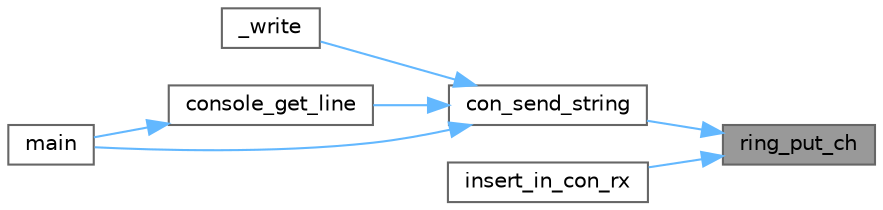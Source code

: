 digraph "ring_put_ch"
{
 // LATEX_PDF_SIZE
  bgcolor="transparent";
  edge [fontname=Helvetica,fontsize=10,labelfontname=Helvetica,labelfontsize=10];
  node [fontname=Helvetica,fontsize=10,shape=box,height=0.2,width=0.4];
  rankdir="RL";
  Node1 [label="ring_put_ch",height=0.2,width=0.4,color="gray40", fillcolor="grey60", style="filled", fontcolor="black",tooltip="Puts a byte in the specified ring. It is a non blocking function."];
  Node1 -> Node2 [dir="back",color="steelblue1",style="solid"];
  Node2 [label="con_send_string",height=0.2,width=0.4,color="grey40", fillcolor="white", style="filled",URL="$serial_8c.html#ac54f6c904c1b78cc33e6d94d8b7e1aa1",tooltip="Send a ASCIIZ string to serial (up to 127 chars) to console buffer and starts sending...."];
  Node2 -> Node3 [dir="back",color="steelblue1",style="solid"];
  Node3 [label="_write",height=0.2,width=0.4,color="grey40", fillcolor="white", style="filled",URL="$serial_8c.html#aa025a12d45f60c7d0eae249e61f0c7f9",tooltip="To be used with printf."];
  Node2 -> Node4 [dir="back",color="steelblue1",style="solid"];
  Node4 [label="console_get_line",height=0.2,width=0.4,color="grey40", fillcolor="white", style="filled",URL="$serial_8c.html#ad3cf01248042f557929d1096a6b823a6",tooltip="Read a line from console. It is a blocking function."];
  Node4 -> Node5 [dir="back",color="steelblue1",style="solid"];
  Node5 [label="main",height=0.2,width=0.4,color="grey40", fillcolor="white", style="filled",URL="$tester-ps2-msx_8cpp.html#a840291bc02cba5474a4cb46a9b9566fe",tooltip=" "];
  Node2 -> Node5 [dir="back",color="steelblue1",style="solid"];
  Node1 -> Node6 [dir="back",color="steelblue1",style="solid"];
  Node6 [label="insert_in_con_rx",height=0.2,width=0.4,color="grey40", fillcolor="white", style="filled",URL="$serial_8c.html#a02eb4f6b16c7845557259c925a24546e",tooltip="Forces console next reading ch. It is assumed that actual console buffer is empty."];
}
